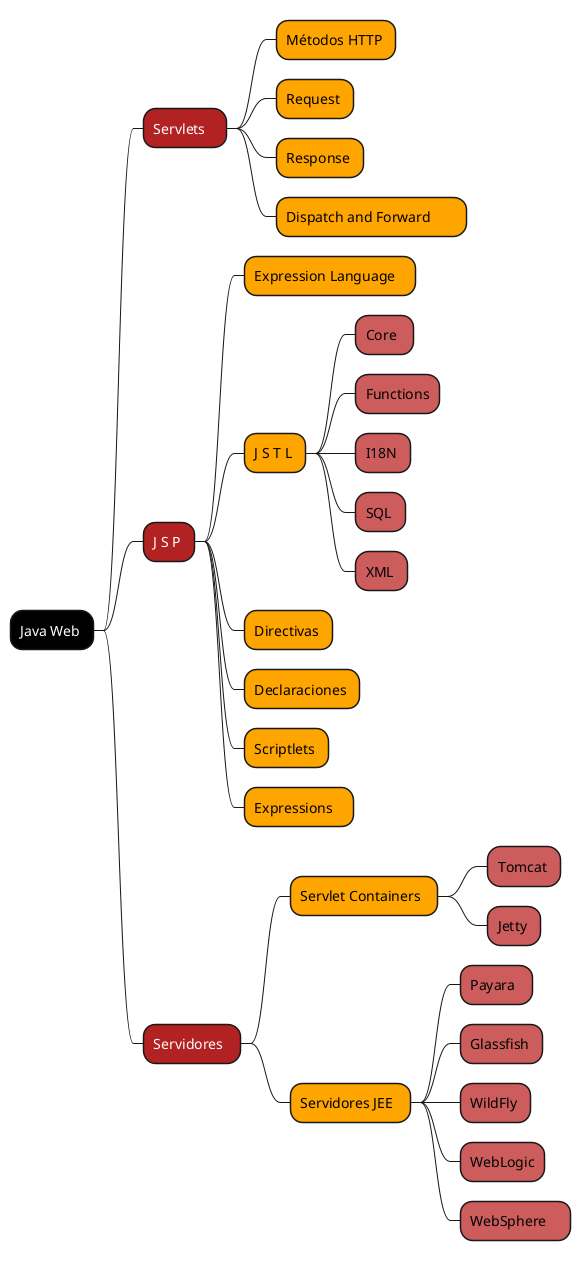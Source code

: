 @startmindmap 
*[#black] <color:white>Java Web 
**[#FireBrick] <color:white>Servlets   
***[#Orange] Métodos HTTP 
***[#Orange] Request 
***[#Orange] Response 
***[#Orange] Dispatch and Forward       
**[#FireBrick] <color:white>J S P 
***[#Orange] Expression Language   
***[#Orange] J S T L 
****[#IndianRed] Core  
****[#IndianRed] Functions
****[#IndianRed] I18N 
****[#IndianRed] SQL 
****[#IndianRed] XML 
***[#Orange] Directivas 
***[#Orange] Declaraciones 
***[#Orange] Scriptlets 
***[#Orange] Expressions   
**[#FireBrick] <color:white>Servidores  
***[#Orange] Servlet Containers  
****[#IndianRed] Tomcat 
****[#IndianRed] Jetty 
***[#Orange] Servidores JEE  
****[#IndianRed] Payara  
****[#IndianRed] Glassfish 
****[#IndianRed] WildFly 
****[#IndianRed] WebLogic
****[#IndianRed] WebSphere    
@endmindmap 